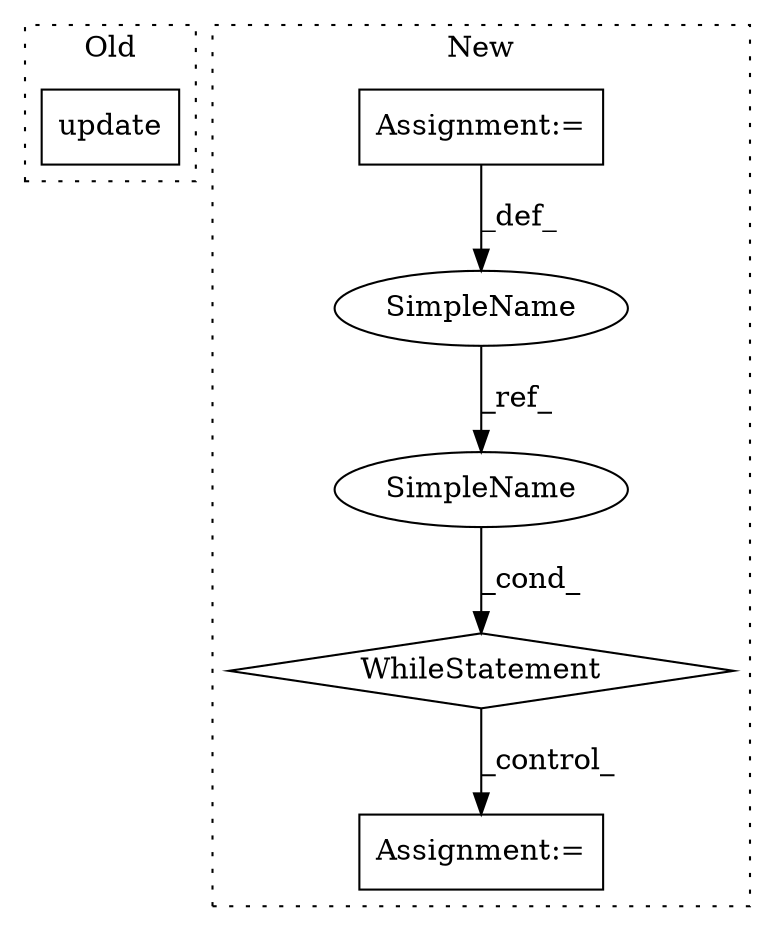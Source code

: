 digraph G {
subgraph cluster0 {
1 [label="update" a="32" s="20463,20480" l="7,1" shape="box"];
label = "Old";
style="dotted";
}
subgraph cluster1 {
2 [label="WhileStatement" a="61" s="20479,20491" l="7,2" shape="diamond"];
3 [label="Assignment:=" a="7" s="20071" l="1" shape="box"];
4 [label="Assignment:=" a="7" s="20547" l="2" shape="box"];
5 [label="SimpleName" a="42" s="20439" l="5" shape="ellipse"];
6 [label="SimpleName" a="42" s="20486" l="5" shape="ellipse"];
label = "New";
style="dotted";
}
2 -> 4 [label="_control_"];
3 -> 5 [label="_def_"];
5 -> 6 [label="_ref_"];
6 -> 2 [label="_cond_"];
}